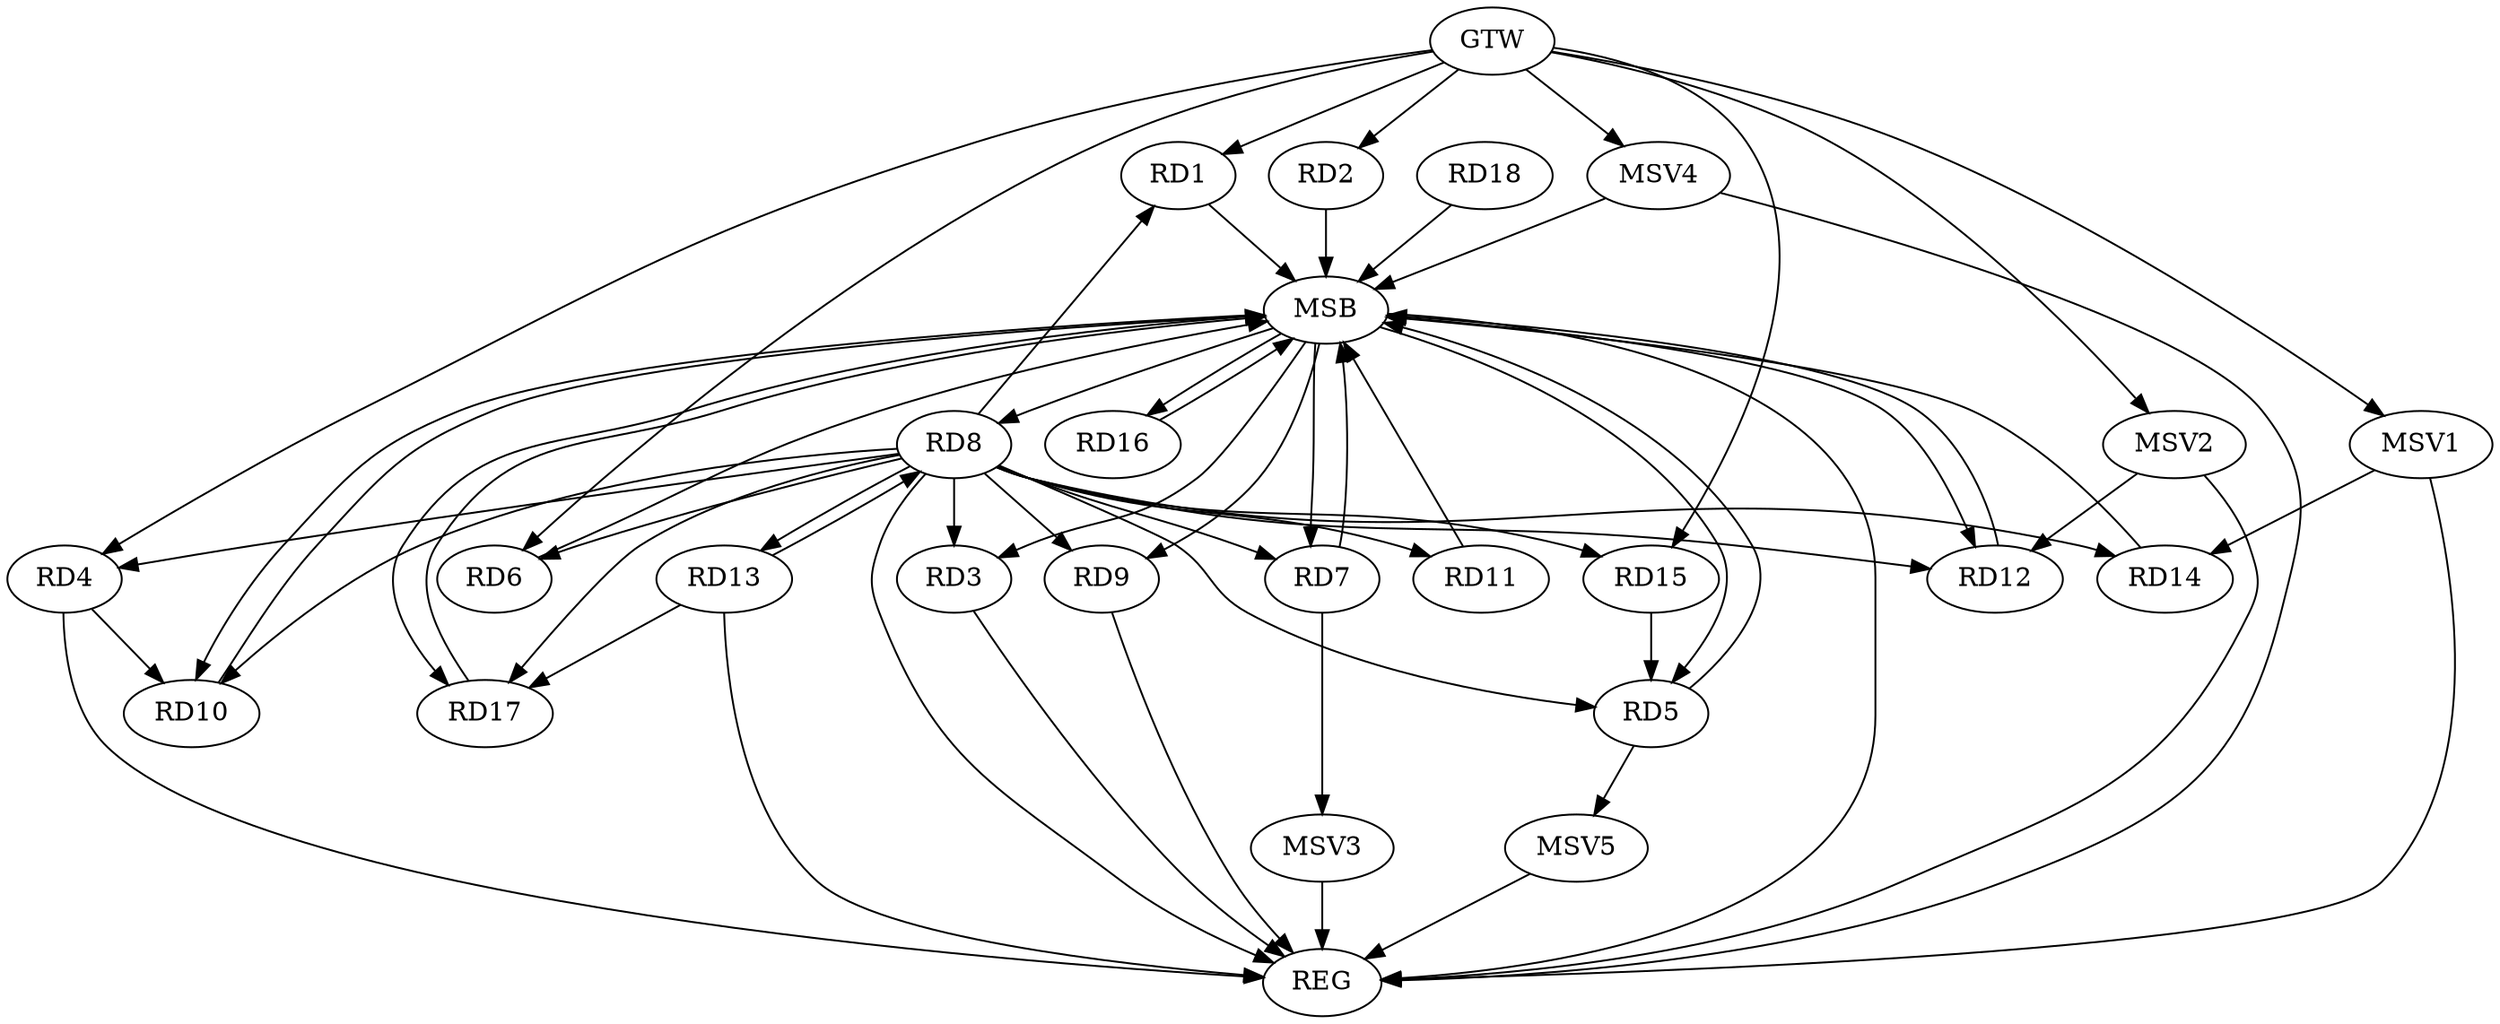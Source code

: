 strict digraph G {
  RD1 [ label="RD1" ];
  RD2 [ label="RD2" ];
  RD3 [ label="RD3" ];
  RD4 [ label="RD4" ];
  RD5 [ label="RD5" ];
  RD6 [ label="RD6" ];
  RD7 [ label="RD7" ];
  RD8 [ label="RD8" ];
  RD9 [ label="RD9" ];
  RD10 [ label="RD10" ];
  RD11 [ label="RD11" ];
  RD12 [ label="RD12" ];
  RD13 [ label="RD13" ];
  RD14 [ label="RD14" ];
  RD15 [ label="RD15" ];
  RD16 [ label="RD16" ];
  RD17 [ label="RD17" ];
  RD18 [ label="RD18" ];
  GTW [ label="GTW" ];
  REG [ label="REG" ];
  MSB [ label="MSB" ];
  MSV1 [ label="MSV1" ];
  MSV2 [ label="MSV2" ];
  MSV3 [ label="MSV3" ];
  MSV4 [ label="MSV4" ];
  MSV5 [ label="MSV5" ];
  RD4 -> RD10;
  RD8 -> RD5;
  RD15 -> RD5;
  RD8 -> RD12;
  RD13 -> RD8;
  RD8 -> RD14;
  RD8 -> RD17;
  RD13 -> RD17;
  GTW -> RD1;
  GTW -> RD2;
  GTW -> RD4;
  GTW -> RD6;
  GTW -> RD15;
  RD3 -> REG;
  RD4 -> REG;
  RD8 -> REG;
  RD9 -> REG;
  RD13 -> REG;
  RD1 -> MSB;
  MSB -> RD16;
  MSB -> REG;
  RD2 -> MSB;
  RD5 -> MSB;
  RD6 -> MSB;
  MSB -> RD9;
  MSB -> RD10;
  RD7 -> MSB;
  MSB -> RD8;
  RD10 -> MSB;
  MSB -> RD7;
  MSB -> RD17;
  RD11 -> MSB;
  RD12 -> MSB;
  MSB -> RD3;
  RD14 -> MSB;
  RD16 -> MSB;
  MSB -> RD5;
  MSB -> RD12;
  RD17 -> MSB;
  RD18 -> MSB;
  RD8 -> RD10;
  RD8 -> RD6;
  RD8 -> RD4;
  RD8 -> RD7;
  RD8 -> RD13;
  RD8 -> RD15;
  RD8 -> RD11;
  RD8 -> RD1;
  RD8 -> RD9;
  RD8 -> RD3;
  MSV1 -> RD14;
  GTW -> MSV1;
  MSV1 -> REG;
  MSV2 -> RD12;
  GTW -> MSV2;
  MSV2 -> REG;
  RD7 -> MSV3;
  MSV3 -> REG;
  MSV4 -> MSB;
  GTW -> MSV4;
  MSV4 -> REG;
  RD5 -> MSV5;
  MSV5 -> REG;
}
